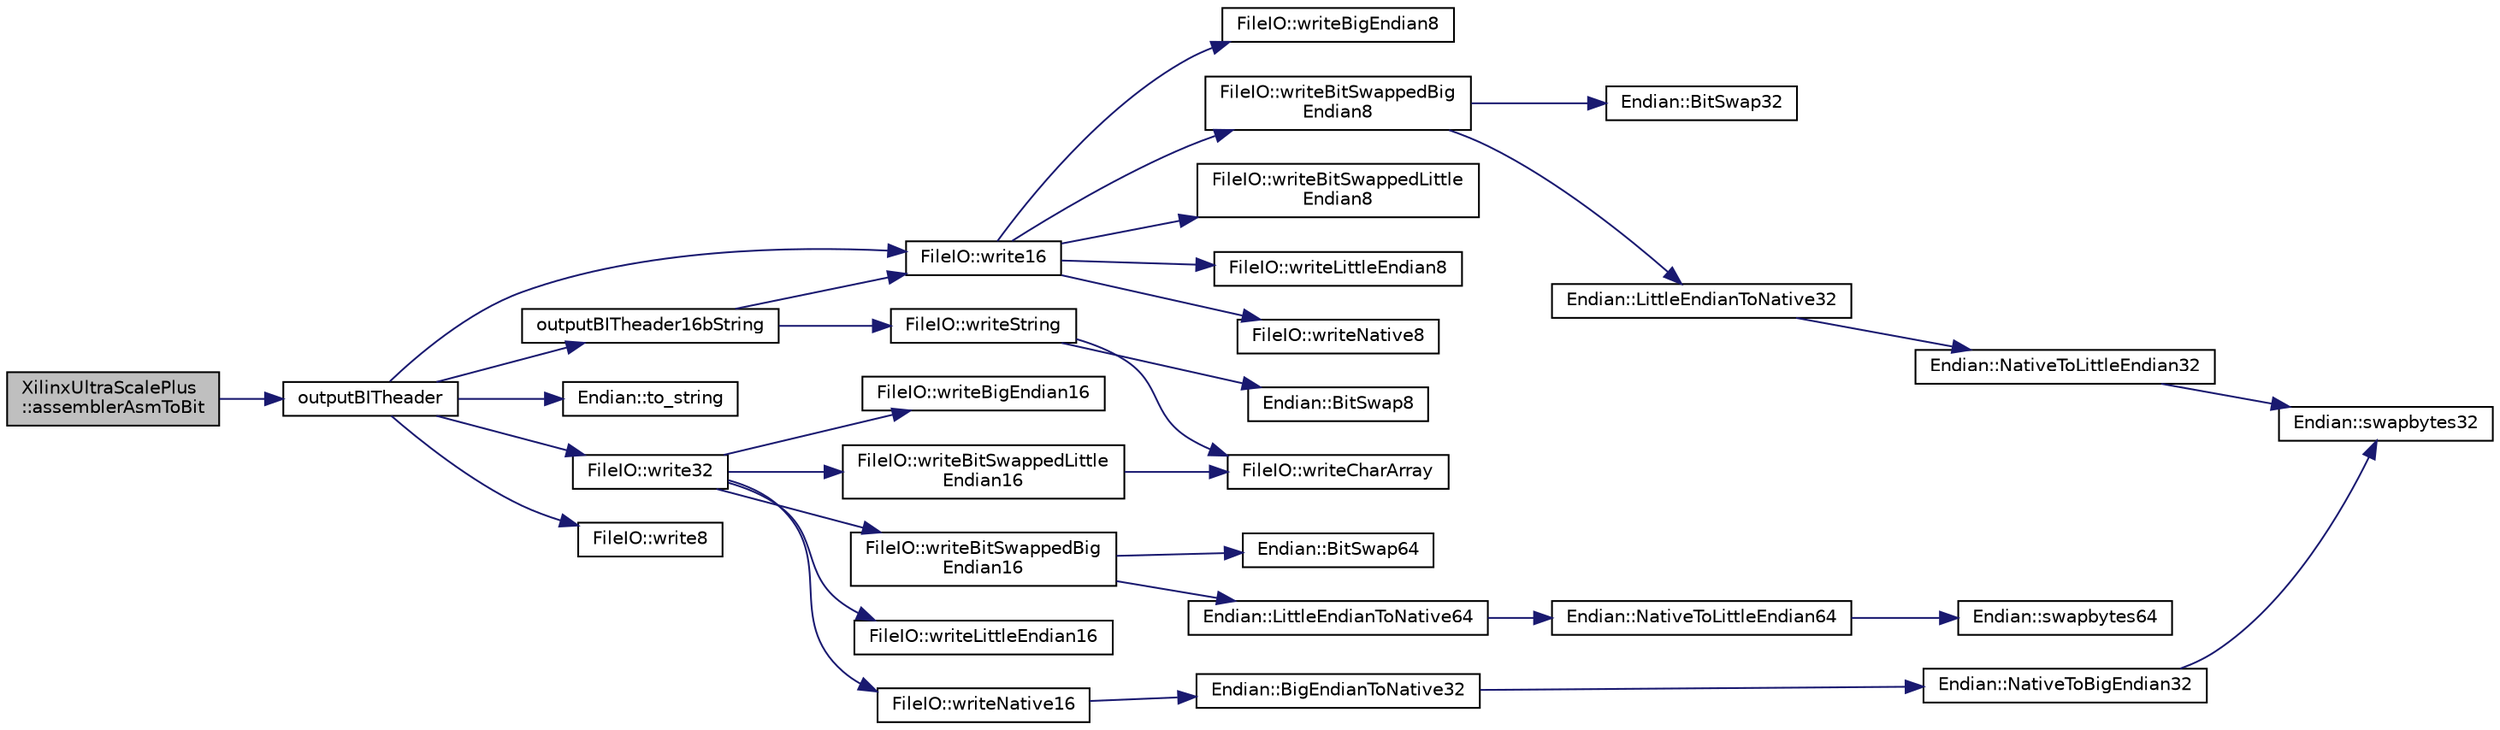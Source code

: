 digraph "XilinxUltraScalePlus::assemblerAsmToBit"
{
 // INTERACTIVE_SVG=YES
 // LATEX_PDF_SIZE
  edge [fontname="Helvetica",fontsize="10",labelfontname="Helvetica",labelfontsize="10"];
  node [fontname="Helvetica",fontsize="10",shape=record];
  rankdir="LR";
  Node1 [label="XilinxUltraScalePlus\l::assemblerAsmToBit",height=0.2,width=0.4,color="black", fillcolor="grey75", style="filled", fontcolor="black",tooltip=" "];
  Node1 -> Node2 [color="midnightblue",fontsize="10",style="solid",fontname="Helvetica"];
  Node2 [label="outputBITheader",height=0.2,width=0.4,color="black", fillcolor="white", style="filled",URL="$inlineOutput_8h.html#a0c4ad3b4e1c62c65e46e9cd76047b39e",tooltip=" "];
  Node2 -> Node3 [color="midnightblue",fontsize="10",style="solid",fontname="Helvetica"];
  Node3 [label="outputBITheader16bString",height=0.2,width=0.4,color="black", fillcolor="white", style="filled",URL="$inlineOutput_8h.html#ab5c46a8c5c50b0bbd4c9bfdd9c29051b",tooltip=" "];
  Node3 -> Node4 [color="midnightblue",fontsize="10",style="solid",fontname="Helvetica"];
  Node4 [label="FileIO::write16",height=0.2,width=0.4,color="black", fillcolor="white", style="filled",URL="$namespaceFileIO.html#a5eba9ac0d7604d5907eb9effe14b4920",tooltip=" "];
  Node4 -> Node5 [color="midnightblue",fontsize="10",style="solid",fontname="Helvetica"];
  Node5 [label="FileIO::writeBigEndian8",height=0.2,width=0.4,color="black", fillcolor="white", style="filled",URL="$namespaceFileIO.html#aabde2039444f25bbb48c2601868b828d",tooltip=" "];
  Node4 -> Node6 [color="midnightblue",fontsize="10",style="solid",fontname="Helvetica"];
  Node6 [label="FileIO::writeBitSwappedBig\lEndian8",height=0.2,width=0.4,color="black", fillcolor="white", style="filled",URL="$namespaceFileIO.html#af27bf39a3e75ab776a3c6a42698a098a",tooltip=" "];
  Node6 -> Node7 [color="midnightblue",fontsize="10",style="solid",fontname="Helvetica"];
  Node7 [label="Endian::BitSwap32",height=0.2,width=0.4,color="black", fillcolor="white", style="filled",URL="$namespaceEndian.html#abaf85e5d8d9641e35ffb4a5bcfc37f84",tooltip=" "];
  Node6 -> Node8 [color="midnightblue",fontsize="10",style="solid",fontname="Helvetica"];
  Node8 [label="Endian::LittleEndianToNative32",height=0.2,width=0.4,color="black", fillcolor="white", style="filled",URL="$namespaceEndian.html#aabd838029ed523d5280997f4ca10f859",tooltip=" "];
  Node8 -> Node9 [color="midnightblue",fontsize="10",style="solid",fontname="Helvetica"];
  Node9 [label="Endian::NativeToLittleEndian32",height=0.2,width=0.4,color="black", fillcolor="white", style="filled",URL="$namespaceEndian.html#a4ef36a4fee2f667cf8ac3f67017716bb",tooltip=" "];
  Node9 -> Node10 [color="midnightblue",fontsize="10",style="solid",fontname="Helvetica"];
  Node10 [label="Endian::swapbytes32",height=0.2,width=0.4,color="black", fillcolor="white", style="filled",URL="$namespaceEndian.html#a7c0178c39449483c29a1a305d0a73606",tooltip=" "];
  Node4 -> Node11 [color="midnightblue",fontsize="10",style="solid",fontname="Helvetica"];
  Node11 [label="FileIO::writeBitSwappedLittle\lEndian8",height=0.2,width=0.4,color="black", fillcolor="white", style="filled",URL="$namespaceFileIO.html#a21ca7bc65219c5965f7b9aab714f60bc",tooltip=" "];
  Node4 -> Node12 [color="midnightblue",fontsize="10",style="solid",fontname="Helvetica"];
  Node12 [label="FileIO::writeLittleEndian8",height=0.2,width=0.4,color="black", fillcolor="white", style="filled",URL="$namespaceFileIO.html#a96f4e092346e5a8ecc8e8a32be6defda",tooltip=" "];
  Node4 -> Node13 [color="midnightblue",fontsize="10",style="solid",fontname="Helvetica"];
  Node13 [label="FileIO::writeNative8",height=0.2,width=0.4,color="black", fillcolor="white", style="filled",URL="$namespaceFileIO.html#af41e178b591b71326619abd58bef999b",tooltip=" "];
  Node3 -> Node14 [color="midnightblue",fontsize="10",style="solid",fontname="Helvetica"];
  Node14 [label="FileIO::writeString",height=0.2,width=0.4,color="black", fillcolor="white", style="filled",URL="$namespaceFileIO.html#a5593f85a33496231ece8ca1dd2b78b15",tooltip=" "];
  Node14 -> Node15 [color="midnightblue",fontsize="10",style="solid",fontname="Helvetica"];
  Node15 [label="Endian::BitSwap8",height=0.2,width=0.4,color="black", fillcolor="white", style="filled",URL="$namespaceEndian.html#a36a7e410427efdc262d2d4c93fb80561",tooltip=" "];
  Node14 -> Node16 [color="midnightblue",fontsize="10",style="solid",fontname="Helvetica"];
  Node16 [label="FileIO::writeCharArray",height=0.2,width=0.4,color="black", fillcolor="white", style="filled",URL="$namespaceFileIO.html#a01fffd9a82e1a731e17219528951c020",tooltip=" "];
  Node2 -> Node17 [color="midnightblue",fontsize="10",style="solid",fontname="Helvetica"];
  Node17 [label="Endian::to_string",height=0.2,width=0.4,color="black", fillcolor="white", style="filled",URL="$namespaceEndian.html#a902308bd860c14813fea8a4d3607d7a0",tooltip=" "];
  Node2 -> Node4 [color="midnightblue",fontsize="10",style="solid",fontname="Helvetica"];
  Node2 -> Node18 [color="midnightblue",fontsize="10",style="solid",fontname="Helvetica"];
  Node18 [label="FileIO::write32",height=0.2,width=0.4,color="black", fillcolor="white", style="filled",URL="$namespaceFileIO.html#afa294bfd5dd5b103f150467ec14e64a9",tooltip=" "];
  Node18 -> Node19 [color="midnightblue",fontsize="10",style="solid",fontname="Helvetica"];
  Node19 [label="FileIO::writeBigEndian16",height=0.2,width=0.4,color="black", fillcolor="white", style="filled",URL="$namespaceFileIO.html#a2fa916aaa03f99c0a68d8a56093fea2f",tooltip=" "];
  Node18 -> Node20 [color="midnightblue",fontsize="10",style="solid",fontname="Helvetica"];
  Node20 [label="FileIO::writeBitSwappedBig\lEndian16",height=0.2,width=0.4,color="black", fillcolor="white", style="filled",URL="$namespaceFileIO.html#a2d67fb6a81fe99e987ddcfac643358e3",tooltip=" "];
  Node20 -> Node21 [color="midnightblue",fontsize="10",style="solid",fontname="Helvetica"];
  Node21 [label="Endian::BitSwap64",height=0.2,width=0.4,color="black", fillcolor="white", style="filled",URL="$namespaceEndian.html#a57e481bbc161c01a68eadc25ae9e24c9",tooltip=" "];
  Node20 -> Node22 [color="midnightblue",fontsize="10",style="solid",fontname="Helvetica"];
  Node22 [label="Endian::LittleEndianToNative64",height=0.2,width=0.4,color="black", fillcolor="white", style="filled",URL="$namespaceEndian.html#a9d9ee5db25197f4c16b6abd1ca0da228",tooltip=" "];
  Node22 -> Node23 [color="midnightblue",fontsize="10",style="solid",fontname="Helvetica"];
  Node23 [label="Endian::NativeToLittleEndian64",height=0.2,width=0.4,color="black", fillcolor="white", style="filled",URL="$namespaceEndian.html#a70ebba7cd4f75a6825704e1b55c1db59",tooltip=" "];
  Node23 -> Node24 [color="midnightblue",fontsize="10",style="solid",fontname="Helvetica"];
  Node24 [label="Endian::swapbytes64",height=0.2,width=0.4,color="black", fillcolor="white", style="filled",URL="$namespaceEndian.html#ac57bf63196271e3e09c5029a4ea972e3",tooltip=" "];
  Node18 -> Node25 [color="midnightblue",fontsize="10",style="solid",fontname="Helvetica"];
  Node25 [label="FileIO::writeBitSwappedLittle\lEndian16",height=0.2,width=0.4,color="black", fillcolor="white", style="filled",URL="$namespaceFileIO.html#ad3152bc558b95cb7f9c30ffac1226fc4",tooltip=" "];
  Node25 -> Node16 [color="midnightblue",fontsize="10",style="solid",fontname="Helvetica"];
  Node18 -> Node26 [color="midnightblue",fontsize="10",style="solid",fontname="Helvetica"];
  Node26 [label="FileIO::writeLittleEndian16",height=0.2,width=0.4,color="black", fillcolor="white", style="filled",URL="$namespaceFileIO.html#ab7165d35b2f1c49760ed6fa94e0d2d92",tooltip=" "];
  Node18 -> Node27 [color="midnightblue",fontsize="10",style="solid",fontname="Helvetica"];
  Node27 [label="FileIO::writeNative16",height=0.2,width=0.4,color="black", fillcolor="white", style="filled",URL="$namespaceFileIO.html#aacd2c7076c547bf4a699dbe5c32c0344",tooltip=" "];
  Node27 -> Node28 [color="midnightblue",fontsize="10",style="solid",fontname="Helvetica"];
  Node28 [label="Endian::BigEndianToNative32",height=0.2,width=0.4,color="black", fillcolor="white", style="filled",URL="$namespaceEndian.html#a6a54530860ad8ec19facaaa26ae9a6ae",tooltip=" "];
  Node28 -> Node29 [color="midnightblue",fontsize="10",style="solid",fontname="Helvetica"];
  Node29 [label="Endian::NativeToBigEndian32",height=0.2,width=0.4,color="black", fillcolor="white", style="filled",URL="$namespaceEndian.html#a7cd80b2cb2ed674196a68549c8489f88",tooltip=" "];
  Node29 -> Node10 [color="midnightblue",fontsize="10",style="solid",fontname="Helvetica"];
  Node2 -> Node30 [color="midnightblue",fontsize="10",style="solid",fontname="Helvetica"];
  Node30 [label="FileIO::write8",height=0.2,width=0.4,color="black", fillcolor="white", style="filled",URL="$namespaceFileIO.html#ac50f56ad42f6971fc553591980e05776",tooltip=" "];
}
